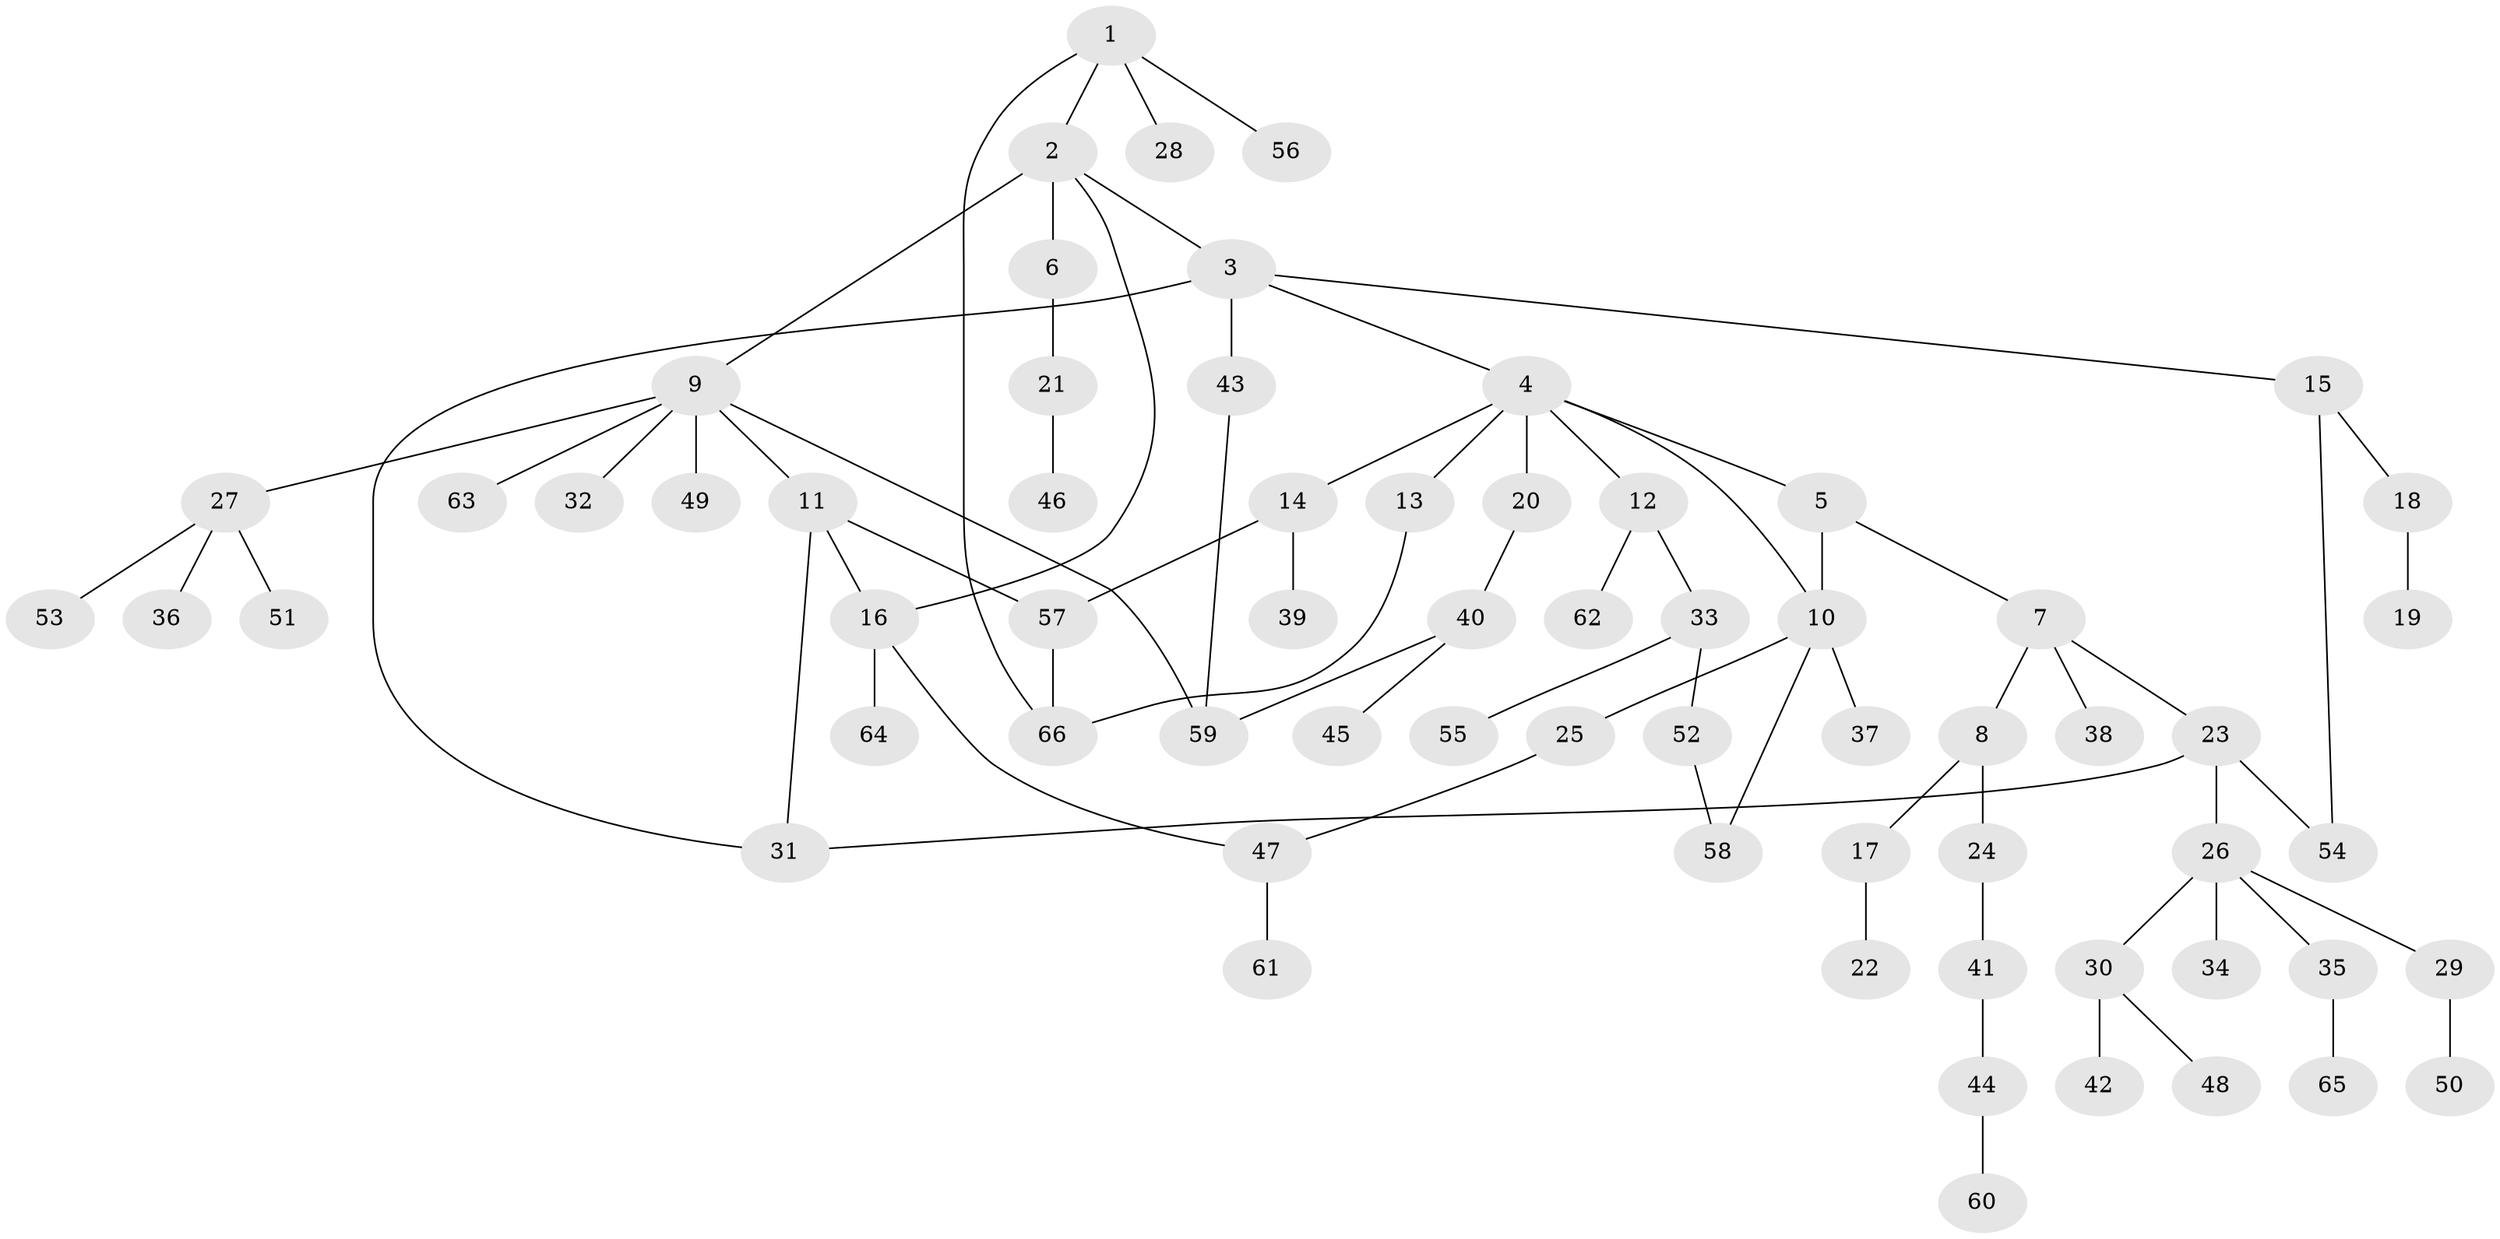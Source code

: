// coarse degree distribution, {4: 0.10869565217391304, 5: 0.043478260869565216, 6: 0.043478260869565216, 7: 0.043478260869565216, 3: 0.13043478260869565, 2: 0.1956521739130435, 1: 0.43478260869565216}
// Generated by graph-tools (version 1.1) at 2025/16/03/04/25 18:16:58]
// undirected, 66 vertices, 77 edges
graph export_dot {
graph [start="1"]
  node [color=gray90,style=filled];
  1;
  2;
  3;
  4;
  5;
  6;
  7;
  8;
  9;
  10;
  11;
  12;
  13;
  14;
  15;
  16;
  17;
  18;
  19;
  20;
  21;
  22;
  23;
  24;
  25;
  26;
  27;
  28;
  29;
  30;
  31;
  32;
  33;
  34;
  35;
  36;
  37;
  38;
  39;
  40;
  41;
  42;
  43;
  44;
  45;
  46;
  47;
  48;
  49;
  50;
  51;
  52;
  53;
  54;
  55;
  56;
  57;
  58;
  59;
  60;
  61;
  62;
  63;
  64;
  65;
  66;
  1 -- 2;
  1 -- 28;
  1 -- 56;
  1 -- 66;
  2 -- 3;
  2 -- 6;
  2 -- 9;
  2 -- 16;
  3 -- 4;
  3 -- 15;
  3 -- 31;
  3 -- 43;
  4 -- 5;
  4 -- 10;
  4 -- 12;
  4 -- 13;
  4 -- 14;
  4 -- 20;
  5 -- 7;
  5 -- 10;
  6 -- 21;
  7 -- 8;
  7 -- 23;
  7 -- 38;
  8 -- 17;
  8 -- 24;
  9 -- 11;
  9 -- 27;
  9 -- 32;
  9 -- 49;
  9 -- 63;
  9 -- 59;
  10 -- 25;
  10 -- 37;
  10 -- 58;
  11 -- 16;
  11 -- 57;
  11 -- 31;
  12 -- 33;
  12 -- 62;
  13 -- 66;
  14 -- 39;
  14 -- 57;
  15 -- 18;
  15 -- 54;
  16 -- 64;
  16 -- 47;
  17 -- 22;
  18 -- 19;
  20 -- 40;
  21 -- 46;
  23 -- 26;
  23 -- 54;
  23 -- 31;
  24 -- 41;
  25 -- 47;
  26 -- 29;
  26 -- 30;
  26 -- 34;
  26 -- 35;
  27 -- 36;
  27 -- 51;
  27 -- 53;
  29 -- 50;
  30 -- 42;
  30 -- 48;
  33 -- 52;
  33 -- 55;
  35 -- 65;
  40 -- 45;
  40 -- 59;
  41 -- 44;
  43 -- 59;
  44 -- 60;
  47 -- 61;
  52 -- 58;
  57 -- 66;
}
